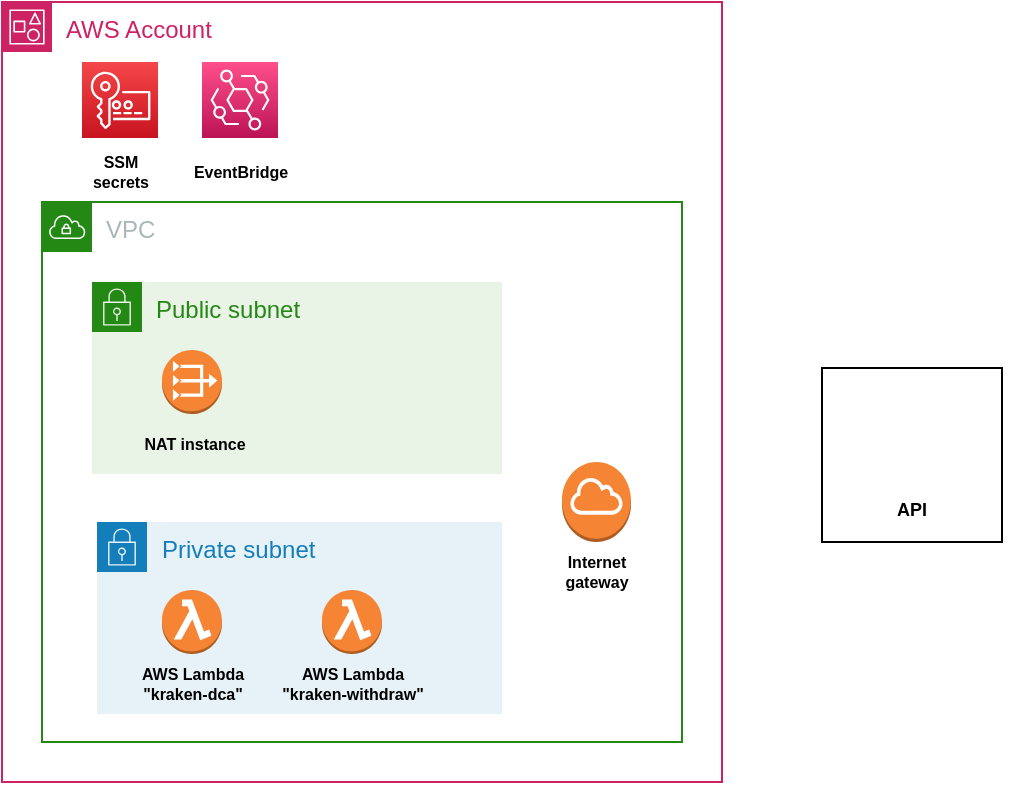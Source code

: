 <mxfile version="20.6.0" type="device"><diagram id="FN5mFd6L5-_Tn89KTH6r" name="Page-1"><mxGraphModel dx="1042" dy="535" grid="0" gridSize="10" guides="0" tooltips="1" connect="1" arrows="1" fold="1" page="1" pageScale="1" pageWidth="827" pageHeight="1169" math="0" shadow="0"><root><mxCell id="0"/><mxCell id="1" parent="0"/><mxCell id="Vt7eVWd_2wSMZWteL6gU-7" value="AWS Account" style="points=[[0,0],[0.25,0],[0.5,0],[0.75,0],[1,0],[1,0.25],[1,0.5],[1,0.75],[1,1],[0.75,1],[0.5,1],[0.25,1],[0,1],[0,0.75],[0,0.5],[0,0.25]];outlineConnect=0;gradientColor=none;html=1;whiteSpace=wrap;fontSize=12;fontStyle=0;container=1;pointerEvents=0;collapsible=0;recursiveResize=0;shape=mxgraph.aws4.group;grIcon=mxgraph.aws4.group_account;strokeColor=#CD2264;fillColor=none;verticalAlign=top;align=left;spacingLeft=30;fontColor=#CD2264;dashed=0;" parent="1" vertex="1"><mxGeometry x="160" y="30" width="360" height="390" as="geometry"/></mxCell><mxCell id="Vt7eVWd_2wSMZWteL6gU-8" value="VPC" style="points=[[0,0],[0.25,0],[0.5,0],[0.75,0],[1,0],[1,0.25],[1,0.5],[1,0.75],[1,1],[0.75,1],[0.5,1],[0.25,1],[0,1],[0,0.75],[0,0.5],[0,0.25]];outlineConnect=0;gradientColor=none;html=1;whiteSpace=wrap;fontSize=12;fontStyle=0;container=1;pointerEvents=0;collapsible=0;recursiveResize=0;shape=mxgraph.aws4.group;grIcon=mxgraph.aws4.group_vpc;strokeColor=#248814;fillColor=none;verticalAlign=top;align=left;spacingLeft=30;fontColor=#AAB7B8;dashed=0;" parent="Vt7eVWd_2wSMZWteL6gU-7" vertex="1"><mxGeometry x="20" y="100" width="320" height="270" as="geometry"/></mxCell><mxCell id="Vt7eVWd_2wSMZWteL6gU-9" value="Public subnet" style="points=[[0,0],[0.25,0],[0.5,0],[0.75,0],[1,0],[1,0.25],[1,0.5],[1,0.75],[1,1],[0.75,1],[0.5,1],[0.25,1],[0,1],[0,0.75],[0,0.5],[0,0.25]];outlineConnect=0;gradientColor=none;html=1;whiteSpace=wrap;fontSize=12;fontStyle=0;container=1;pointerEvents=0;collapsible=0;recursiveResize=0;shape=mxgraph.aws4.group;grIcon=mxgraph.aws4.group_security_group;grStroke=0;strokeColor=#248814;fillColor=#E9F3E6;verticalAlign=top;align=left;spacingLeft=30;fontColor=#248814;dashed=0;" parent="Vt7eVWd_2wSMZWteL6gU-8" vertex="1"><mxGeometry x="25" y="40" width="205" height="96" as="geometry"/></mxCell><mxCell id="O8pM1dztEzhKdCoz7GNm-10" value="" style="outlineConnect=0;dashed=0;verticalLabelPosition=bottom;verticalAlign=top;align=center;html=1;shape=mxgraph.aws3.vpc_nat_gateway;fillColor=#F58534;gradientColor=none;fontSize=9;" parent="Vt7eVWd_2wSMZWteL6gU-9" vertex="1"><mxGeometry x="35" y="34" width="30" height="32" as="geometry"/></mxCell><mxCell id="Vt7eVWd_2wSMZWteL6gU-20" value="&lt;b&gt;NAT instance&lt;br&gt;&lt;/b&gt;" style="text;html=1;align=center;verticalAlign=middle;resizable=0;points=[];autosize=1;strokeColor=none;fillColor=none;fontSize=8;" parent="Vt7eVWd_2wSMZWteL6gU-9" vertex="1"><mxGeometry x="16" y="70" width="69" height="22" as="geometry"/></mxCell><mxCell id="Vt7eVWd_2wSMZWteL6gU-12" value="Private subnet" style="points=[[0,0],[0.25,0],[0.5,0],[0.75,0],[1,0],[1,0.25],[1,0.5],[1,0.75],[1,1],[0.75,1],[0.5,1],[0.25,1],[0,1],[0,0.75],[0,0.5],[0,0.25]];outlineConnect=0;gradientColor=none;html=1;whiteSpace=wrap;fontSize=12;fontStyle=0;container=1;pointerEvents=0;collapsible=0;recursiveResize=0;shape=mxgraph.aws4.group;grIcon=mxgraph.aws4.group_security_group;grStroke=0;strokeColor=#147EBA;fillColor=#E6F2F8;verticalAlign=top;align=left;spacingLeft=30;fontColor=#147EBA;dashed=0;" parent="Vt7eVWd_2wSMZWteL6gU-8" vertex="1"><mxGeometry x="27.5" y="160" width="202.5" height="96" as="geometry"/></mxCell><mxCell id="O8pM1dztEzhKdCoz7GNm-11" value="" style="outlineConnect=0;dashed=0;verticalLabelPosition=bottom;verticalAlign=top;align=center;html=1;shape=mxgraph.aws3.lambda_function;fillColor=#F58534;gradientColor=none;fontSize=9;" parent="Vt7eVWd_2wSMZWteL6gU-12" vertex="1"><mxGeometry x="32.5" y="34" width="30" height="32" as="geometry"/></mxCell><mxCell id="Vt7eVWd_2wSMZWteL6gU-17" value="&lt;b&gt;AWS Lambda&lt;br&gt;&quot;kraken-dca&quot;&lt;br&gt;&lt;/b&gt;" style="text;html=1;align=center;verticalAlign=middle;resizable=0;points=[];autosize=1;strokeColor=none;fillColor=none;fontSize=8;" parent="Vt7eVWd_2wSMZWteL6gU-12" vertex="1"><mxGeometry x="12.5" y="66" width="70" height="30" as="geometry"/></mxCell><mxCell id="Vt7eVWd_2wSMZWteL6gU-18" value="" style="outlineConnect=0;dashed=0;verticalLabelPosition=bottom;verticalAlign=top;align=center;html=1;shape=mxgraph.aws3.lambda_function;fillColor=#F58534;gradientColor=none;fontSize=9;" parent="Vt7eVWd_2wSMZWteL6gU-12" vertex="1"><mxGeometry x="112.5" y="34" width="30" height="32" as="geometry"/></mxCell><mxCell id="Vt7eVWd_2wSMZWteL6gU-19" value="&lt;b&gt;AWS Lambda&lt;br&gt;&quot;kraken-withdraw&quot;&lt;br&gt;&lt;/b&gt;" style="text;html=1;align=center;verticalAlign=middle;resizable=0;points=[];autosize=1;strokeColor=none;fillColor=none;fontSize=8;" parent="Vt7eVWd_2wSMZWteL6gU-12" vertex="1"><mxGeometry x="82.5" y="66" width="90" height="30" as="geometry"/></mxCell><mxCell id="Vt7eVWd_2wSMZWteL6gU-13" value="" style="outlineConnect=0;dashed=0;verticalLabelPosition=bottom;verticalAlign=top;align=center;html=1;shape=mxgraph.aws3.internet_gateway;fillColor=#F58534;gradientColor=none;strokeColor=#CC0066;" parent="Vt7eVWd_2wSMZWteL6gU-8" vertex="1"><mxGeometry x="260" y="130" width="34.5" height="40" as="geometry"/></mxCell><mxCell id="Vt7eVWd_2wSMZWteL6gU-14" value="&lt;b style=&quot;font-size: 8px;&quot;&gt;&lt;font style=&quot;font-size: 8px;&quot;&gt;Internet &lt;br style=&quot;font-size: 8px;&quot;&gt;gateway&lt;/font&gt;&lt;/b&gt;" style="text;html=1;align=center;verticalAlign=middle;resizable=0;points=[];autosize=1;strokeColor=none;fillColor=none;fontSize=8;" parent="Vt7eVWd_2wSMZWteL6gU-8" vertex="1"><mxGeometry x="247.25" y="170" width="60" height="30" as="geometry"/></mxCell><mxCell id="O8pM1dztEzhKdCoz7GNm-12" value="" style="sketch=0;points=[[0,0,0],[0.25,0,0],[0.5,0,0],[0.75,0,0],[1,0,0],[0,1,0],[0.25,1,0],[0.5,1,0],[0.75,1,0],[1,1,0],[0,0.25,0],[0,0.5,0],[0,0.75,0],[1,0.25,0],[1,0.5,0],[1,0.75,0]];outlineConnect=0;fontColor=#232F3E;gradientColor=#F54749;gradientDirection=north;fillColor=#C7131F;strokeColor=#ffffff;dashed=0;verticalLabelPosition=bottom;verticalAlign=top;align=center;html=1;fontSize=12;fontStyle=0;aspect=fixed;shape=mxgraph.aws4.resourceIcon;resIcon=mxgraph.aws4.key_management_service;" parent="Vt7eVWd_2wSMZWteL6gU-7" vertex="1"><mxGeometry x="40" y="30" width="38" height="38" as="geometry"/></mxCell><mxCell id="O8pM1dztEzhKdCoz7GNm-13" value="" style="sketch=0;points=[[0,0,0],[0.25,0,0],[0.5,0,0],[0.75,0,0],[1,0,0],[0,1,0],[0.25,1,0],[0.5,1,0],[0.75,1,0],[1,1,0],[0,0.25,0],[0,0.5,0],[0,0.75,0],[1,0.25,0],[1,0.5,0],[1,0.75,0]];outlineConnect=0;fontColor=#232F3E;gradientColor=#FF4F8B;gradientDirection=north;fillColor=#BC1356;strokeColor=#ffffff;dashed=0;verticalLabelPosition=bottom;verticalAlign=top;align=center;html=1;fontSize=12;fontStyle=0;aspect=fixed;shape=mxgraph.aws4.resourceIcon;resIcon=mxgraph.aws4.eventbridge;" parent="Vt7eVWd_2wSMZWteL6gU-7" vertex="1"><mxGeometry x="100" y="30" width="38" height="38" as="geometry"/></mxCell><mxCell id="Cq7ri25AOvJvR-eMdx3p-2" value="&lt;b&gt;SSM &lt;br&gt;secrets&lt;/b&gt;" style="text;html=1;align=center;verticalAlign=middle;resizable=0;points=[];autosize=1;strokeColor=none;fillColor=none;fontSize=8;" parent="Vt7eVWd_2wSMZWteL6gU-7" vertex="1"><mxGeometry x="34" y="70" width="50" height="30" as="geometry"/></mxCell><mxCell id="Cq7ri25AOvJvR-eMdx3p-3" value="&lt;b&gt;EventBridge&lt;/b&gt;" style="text;html=1;align=center;verticalAlign=middle;resizable=0;points=[];autosize=1;strokeColor=none;fillColor=none;fontSize=8;" parent="Vt7eVWd_2wSMZWteL6gU-7" vertex="1"><mxGeometry x="84" y="75" width="70" height="20" as="geometry"/></mxCell><mxCell id="O8pM1dztEzhKdCoz7GNm-14" value="&lt;b&gt;&lt;br&gt;&lt;br&gt;&lt;br&gt;&lt;br&gt;&lt;br&gt;&lt;br&gt;API&lt;br&gt;&lt;br&gt;&lt;/b&gt;" style="rounded=0;whiteSpace=wrap;html=1;fontSize=9;align=center;" parent="1" vertex="1"><mxGeometry x="570" y="213" width="90" height="87" as="geometry"/></mxCell><mxCell id="h5FbyLcJXIG4RnD76EIs-1" value="" style="shape=image;imageAspect=0;aspect=fixed;verticalLabelPosition=bottom;verticalAlign=top;image=https://logos-world.net/wp-content/uploads/2021/02/Kraken-Logo-700x394.png;" vertex="1" parent="1"><mxGeometry x="566" y="218" width="97.6" height="55" as="geometry"/></mxCell></root></mxGraphModel></diagram></mxfile>